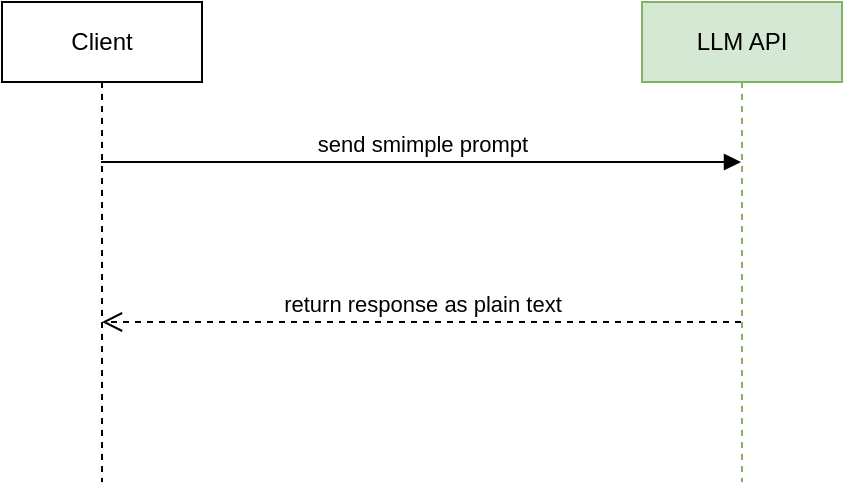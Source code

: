 <mxfile version="27.0.9">
  <diagram name="Page-1" id="Brh9M0G5z-_049frxntX">
    <mxGraphModel dx="272" dy="1192" grid="1" gridSize="10" guides="1" tooltips="1" connect="1" arrows="1" fold="1" page="1" pageScale="1" pageWidth="850" pageHeight="1100" math="0" shadow="0">
      <root>
        <mxCell id="0" />
        <mxCell id="1" parent="0" />
        <mxCell id="7bV-YWdE4SNP33KC-X1z-2" value="Client" style="shape=umlLifeline;perimeter=lifelinePerimeter;whiteSpace=wrap;html=1;container=1;dropTarget=0;collapsible=0;recursiveResize=0;outlineConnect=0;portConstraint=eastwest;newEdgeStyle={&quot;curved&quot;:0,&quot;rounded&quot;:0};" parent="1" vertex="1">
          <mxGeometry x="920" y="40" width="100" height="240" as="geometry" />
        </mxCell>
        <mxCell id="7bV-YWdE4SNP33KC-X1z-3" value="LLM API" style="shape=umlLifeline;perimeter=lifelinePerimeter;whiteSpace=wrap;html=1;container=1;dropTarget=0;collapsible=0;recursiveResize=0;outlineConnect=0;portConstraint=eastwest;newEdgeStyle={&quot;curved&quot;:0,&quot;rounded&quot;:0};fillColor=#d5e8d4;strokeColor=#82b366;" parent="1" vertex="1">
          <mxGeometry x="1240" y="40" width="100" height="240" as="geometry" />
        </mxCell>
        <mxCell id="7bV-YWdE4SNP33KC-X1z-4" value="send smimple prompt" style="html=1;verticalAlign=bottom;endArrow=block;curved=0;rounded=0;" parent="1" edge="1">
          <mxGeometry width="80" relative="1" as="geometry">
            <mxPoint x="969.5" y="120" as="sourcePoint" />
            <mxPoint x="1289.5" y="120" as="targetPoint" />
          </mxGeometry>
        </mxCell>
        <mxCell id="7bV-YWdE4SNP33KC-X1z-5" value="return response as plain text" style="html=1;verticalAlign=bottom;endArrow=open;dashed=1;endSize=8;curved=0;rounded=0;" parent="1" source="7bV-YWdE4SNP33KC-X1z-3" edge="1">
          <mxGeometry x="0.002" relative="1" as="geometry">
            <mxPoint x="1050" y="200" as="sourcePoint" />
            <mxPoint x="970" y="200" as="targetPoint" />
            <mxPoint as="offset" />
          </mxGeometry>
        </mxCell>
      </root>
    </mxGraphModel>
  </diagram>
</mxfile>
